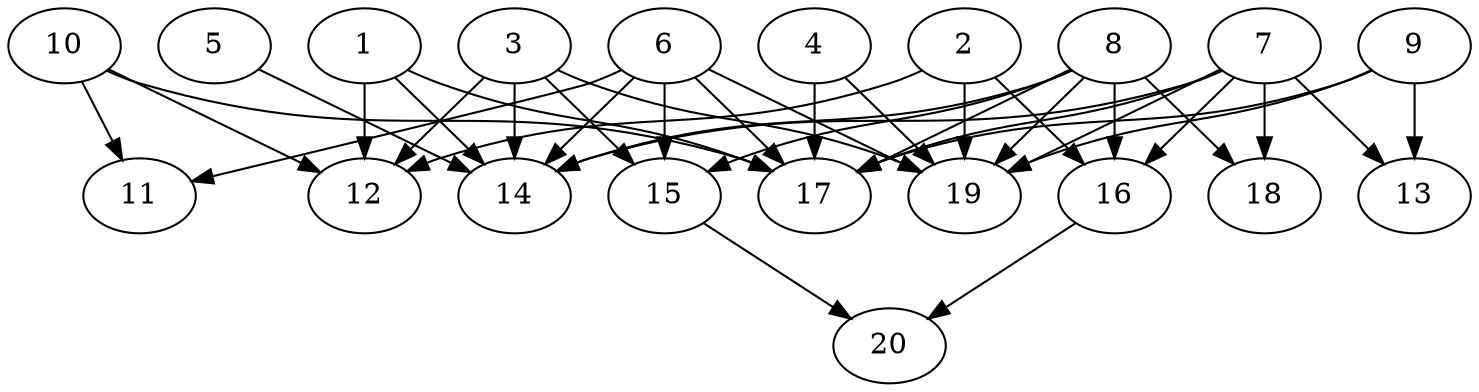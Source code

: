 // DAG automatically generated by daggen at Wed Jul 24 21:20:53 2019
// ./daggen --dot -n 20 --ccr 0.5 --fat 0.8 --regular 0.5 --density 0.7 --mindata 5242880 --maxdata 52428800 
digraph G {
  1 [size="62844928", alpha="0.17", expect_size="31422464"] 
  1 -> 12 [size ="31422464"]
  1 -> 14 [size ="31422464"]
  1 -> 17 [size ="31422464"]
  2 [size="72579072", alpha="0.16", expect_size="36289536"] 
  2 -> 12 [size ="36289536"]
  2 -> 16 [size ="36289536"]
  2 -> 19 [size ="36289536"]
  3 [size="46194688", alpha="0.03", expect_size="23097344"] 
  3 -> 12 [size ="23097344"]
  3 -> 14 [size ="23097344"]
  3 -> 15 [size ="23097344"]
  3 -> 19 [size ="23097344"]
  4 [size="78557184", alpha="0.05", expect_size="39278592"] 
  4 -> 17 [size ="39278592"]
  4 -> 19 [size ="39278592"]
  5 [size="91772928", alpha="0.06", expect_size="45886464"] 
  5 -> 14 [size ="45886464"]
  6 [size="96970752", alpha="0.01", expect_size="48485376"] 
  6 -> 11 [size ="48485376"]
  6 -> 14 [size ="48485376"]
  6 -> 15 [size ="48485376"]
  6 -> 17 [size ="48485376"]
  6 -> 19 [size ="48485376"]
  7 [size="57333760", alpha="0.13", expect_size="28666880"] 
  7 -> 13 [size ="28666880"]
  7 -> 14 [size ="28666880"]
  7 -> 16 [size ="28666880"]
  7 -> 17 [size ="28666880"]
  7 -> 18 [size ="28666880"]
  7 -> 19 [size ="28666880"]
  8 [size="81653760", alpha="0.12", expect_size="40826880"] 
  8 -> 14 [size ="40826880"]
  8 -> 15 [size ="40826880"]
  8 -> 16 [size ="40826880"]
  8 -> 17 [size ="40826880"]
  8 -> 18 [size ="40826880"]
  8 -> 19 [size ="40826880"]
  9 [size="63778816", alpha="0.19", expect_size="31889408"] 
  9 -> 13 [size ="31889408"]
  9 -> 17 [size ="31889408"]
  9 -> 19 [size ="31889408"]
  10 [size="19240960", alpha="0.07", expect_size="9620480"] 
  10 -> 11 [size ="9620480"]
  10 -> 12 [size ="9620480"]
  10 -> 17 [size ="9620480"]
  11 [size="92805120", alpha="0.03", expect_size="46402560"] 
  12 [size="79865856", alpha="0.04", expect_size="39932928"] 
  13 [size="61317120", alpha="0.16", expect_size="30658560"] 
  14 [size="75012096", alpha="0.10", expect_size="37506048"] 
  15 [size="98109440", alpha="0.13", expect_size="49054720"] 
  15 -> 20 [size ="49054720"]
  16 [size="33673216", alpha="0.04", expect_size="16836608"] 
  16 -> 20 [size ="16836608"]
  17 [size="36542464", alpha="0.11", expect_size="18271232"] 
  18 [size="97800192", alpha="0.19", expect_size="48900096"] 
  19 [size="57976832", alpha="0.14", expect_size="28988416"] 
  20 [size="51578880", alpha="0.01", expect_size="25789440"] 
}
